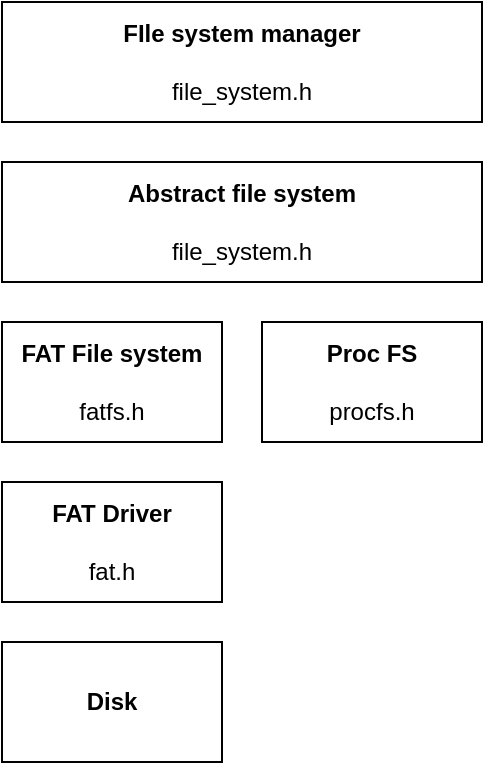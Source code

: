 <mxfile version="12.3.4" type="device" pages="1"><diagram id="ZGarZrTI6bQnqU-z1ITa" name="Page-1"><mxGraphModel dx="1580" dy="795" grid="1" gridSize="10" guides="1" tooltips="1" connect="1" arrows="1" fold="1" page="1" pageScale="1" pageWidth="827" pageHeight="1169" math="0" shadow="0"><root><mxCell id="0"/><mxCell id="1" parent="0"/><mxCell id="iBUV6EulZ5HsvRCMqBUs-1" value="&lt;b&gt;FIle system manager&lt;/b&gt;&lt;br&gt;&lt;br&gt;file_system.h" style="rounded=0;whiteSpace=wrap;html=1;" vertex="1" parent="1"><mxGeometry x="200" y="120" width="240" height="60" as="geometry"/></mxCell><mxCell id="iBUV6EulZ5HsvRCMqBUs-2" value="&lt;b&gt;FAT File system&lt;br&gt;&lt;/b&gt;&lt;br&gt;fatfs.h&lt;b&gt;&lt;br&gt;&lt;/b&gt;" style="rounded=0;whiteSpace=wrap;html=1;" vertex="1" parent="1"><mxGeometry x="200" y="280" width="110" height="60" as="geometry"/></mxCell><mxCell id="iBUV6EulZ5HsvRCMqBUs-3" value="&lt;b&gt;FAT Driver&lt;/b&gt;&lt;br&gt;&lt;br&gt;fat.h" style="rounded=0;whiteSpace=wrap;html=1;" vertex="1" parent="1"><mxGeometry x="200" y="360" width="110" height="60" as="geometry"/></mxCell><mxCell id="iBUV6EulZ5HsvRCMqBUs-4" value="&lt;b&gt;Abstract file system&lt;br&gt;&lt;br&gt;&lt;/b&gt;file_system.h&lt;br&gt;&lt;b&gt;&lt;/b&gt;" style="rounded=0;whiteSpace=wrap;html=1;" vertex="1" parent="1"><mxGeometry x="200" y="200" width="240" height="60" as="geometry"/></mxCell><mxCell id="iBUV6EulZ5HsvRCMqBUs-5" value="&lt;b&gt;Proc FS&lt;/b&gt;&lt;br&gt;&lt;br&gt;procfs.h" style="rounded=0;whiteSpace=wrap;html=1;" vertex="1" parent="1"><mxGeometry x="330" y="280" width="110" height="60" as="geometry"/></mxCell><mxCell id="iBUV6EulZ5HsvRCMqBUs-6" value="&lt;b&gt;Disk&lt;/b&gt;" style="rounded=0;whiteSpace=wrap;html=1;" vertex="1" parent="1"><mxGeometry x="200" y="440" width="110" height="60" as="geometry"/></mxCell></root></mxGraphModel></diagram></mxfile>